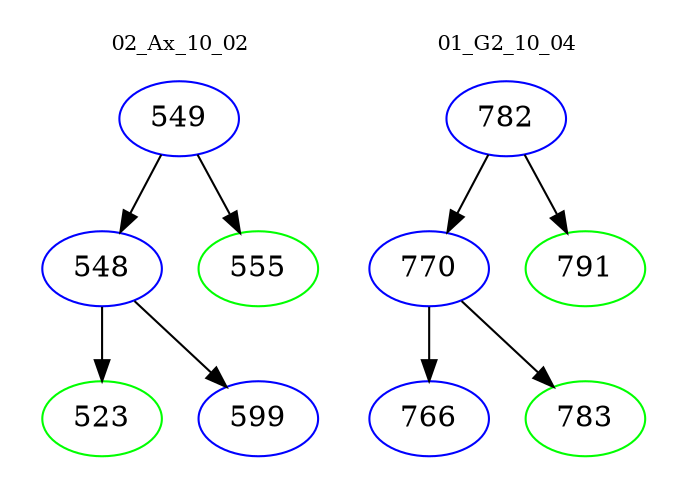 digraph{
subgraph cluster_0 {
color = white
label = "02_Ax_10_02";
fontsize=10;
T0_549 [label="549", color="blue"]
T0_549 -> T0_548 [color="black"]
T0_548 [label="548", color="blue"]
T0_548 -> T0_523 [color="black"]
T0_523 [label="523", color="green"]
T0_548 -> T0_599 [color="black"]
T0_599 [label="599", color="blue"]
T0_549 -> T0_555 [color="black"]
T0_555 [label="555", color="green"]
}
subgraph cluster_1 {
color = white
label = "01_G2_10_04";
fontsize=10;
T1_782 [label="782", color="blue"]
T1_782 -> T1_770 [color="black"]
T1_770 [label="770", color="blue"]
T1_770 -> T1_766 [color="black"]
T1_766 [label="766", color="blue"]
T1_770 -> T1_783 [color="black"]
T1_783 [label="783", color="green"]
T1_782 -> T1_791 [color="black"]
T1_791 [label="791", color="green"]
}
}
